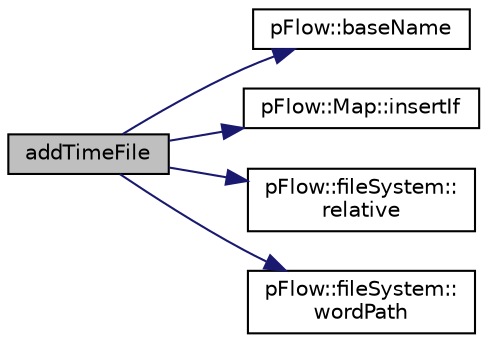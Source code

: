 digraph "addTimeFile"
{
 // LATEX_PDF_SIZE
  edge [fontname="Helvetica",fontsize="10",labelfontname="Helvetica",labelfontsize="10"];
  node [fontname="Helvetica",fontsize="10",shape=record];
  rankdir="LR";
  Node1 [label="addTimeFile",height=0.2,width=0.4,color="black", fillcolor="grey75", style="filled", fontcolor="black",tooltip=" "];
  Node1 -> Node2 [color="midnightblue",fontsize="10",style="solid",fontname="Helvetica"];
  Node2 [label="pFlow::baseName",height=0.2,width=0.4,color="black", fillcolor="white", style="filled",URL="$namespacepFlow.html#a16a2137651b2c6b8ea4a8daf1d89ff61",tooltip="Find the base in a group separated by \".\" and return it."];
  Node1 -> Node3 [color="midnightblue",fontsize="10",style="solid",fontname="Helvetica"];
  Node3 [label="pFlow::Map::insertIf",height=0.2,width=0.4,color="black", fillcolor="white", style="filled",URL="$classpFlow_1_1Map.html#a9124a8fcf228c945283648e8ea27b4ee",tooltip=" "];
  Node1 -> Node4 [color="midnightblue",fontsize="10",style="solid",fontname="Helvetica"];
  Node4 [label="pFlow::fileSystem::\lrelative",height=0.2,width=0.4,color="black", fillcolor="white", style="filled",URL="$classpFlow_1_1fileSystem.html#a1757a6d2024caf9854f3bce10f713c5c",tooltip="relative path of this this with respect to base"];
  Node1 -> Node5 [color="midnightblue",fontsize="10",style="solid",fontname="Helvetica"];
  Node5 [label="pFlow::fileSystem::\lwordPath",height=0.2,width=0.4,color="black", fillcolor="white", style="filled",URL="$classpFlow_1_1fileSystem.html#ad7cad1b82e1afeea66c2f0649de5d93f",tooltip="Path in word type."];
}
